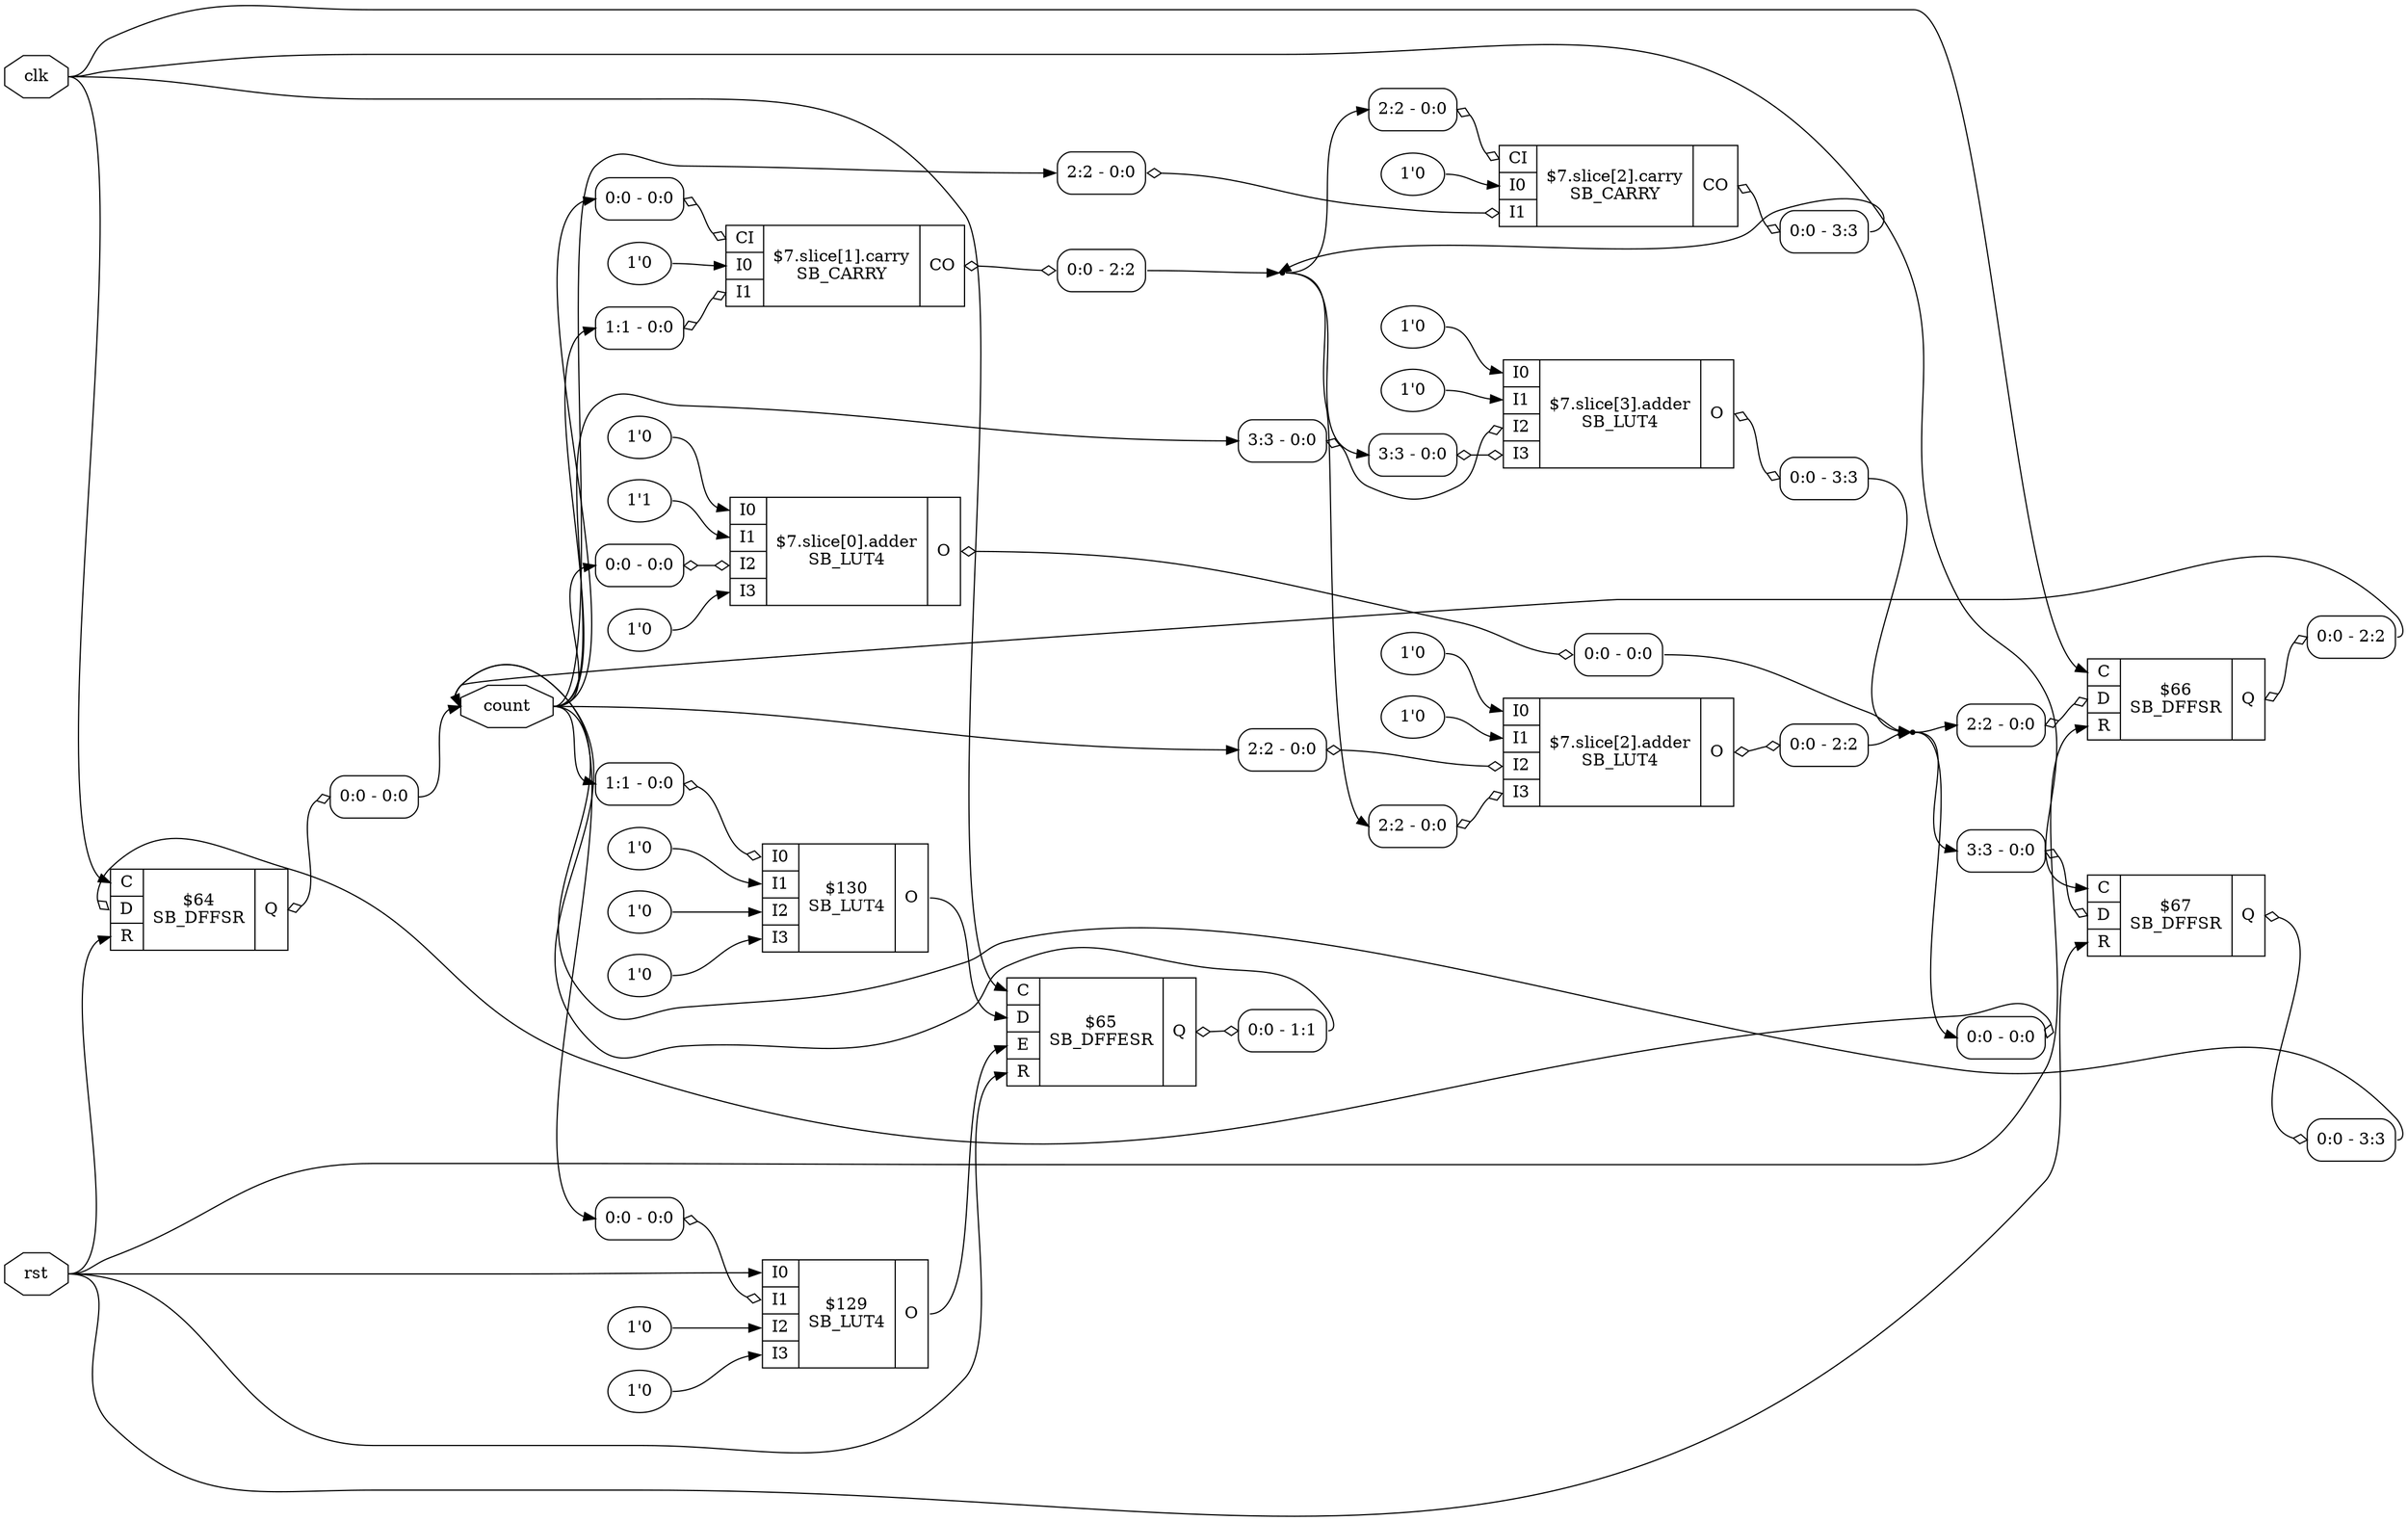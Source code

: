 digraph "counterPSN" {
rankdir="LR";
remincross=true;
n6 [ shape=octagon, label="clk", color="black", fontcolor="black" ];
n7 [ shape=octagon, label="count", color="black", fontcolor="black" ];
n8 [ shape=octagon, label="rst", color="black", fontcolor="black" ];
v1 [ label="1'0" ];
v2 [ label="1'0" ];
c14 [ shape=record, label="{{<p9> I0|<p10> I1|<p11> I2|<p12> I3}|$129\nSB_LUT4|{<p13> O}}" ];
x0 [ shape=record, style=rounded, label="<s0> 0:0 - 0:0 " ];
x0:e -> c14:p10:w [arrowhead=odiamond, arrowtail=odiamond, dir=both, color="black", label=""];
v4 [ label="1'0" ];
v5 [ label="1'0" ];
v6 [ label="1'0" ];
c15 [ shape=record, label="{{<p9> I0|<p10> I1|<p11> I2|<p12> I3}|$130\nSB_LUT4|{<p13> O}}" ];
x3 [ shape=record, style=rounded, label="<s0> 1:1 - 0:0 " ];
x3:e -> c15:p9:w [arrowhead=odiamond, arrowtail=odiamond, dir=both, color="black", label=""];
v7 [ label="1'0" ];
v8 [ label="1'1" ];
v10 [ label="1'0" ];
c16 [ shape=record, label="{{<p9> I0|<p10> I1|<p11> I2|<p12> I3}|$7.slice[0].adder\nSB_LUT4|{<p13> O}}" ];
x9 [ shape=record, style=rounded, label="<s0> 0:0 - 0:0 " ];
x9:e -> c16:p11:w [arrowhead=odiamond, arrowtail=odiamond, dir=both, color="black", label=""];
x11 [ shape=record, style=rounded, label="<s0> 0:0 - 0:0 " ];
c16:p13:e -> x11:w [arrowhead=odiamond, arrowtail=odiamond, dir=both, color="black", label=""];
v14 [ label="1'0" ];
c19 [ shape=record, label="{{<p17> CI|<p9> I0|<p10> I1}|$7.slice[1].carry\nSB_CARRY|{<p18> CO}}" ];
x12 [ shape=record, style=rounded, label="<s0> 0:0 - 0:0 " ];
x12:e -> c19:p17:w [arrowhead=odiamond, arrowtail=odiamond, dir=both, color="black", label=""];
x13 [ shape=record, style=rounded, label="<s0> 0:0 - 2:2 " ];
c19:p18:e -> x13:w [arrowhead=odiamond, arrowtail=odiamond, dir=both, color="black", label=""];
x15 [ shape=record, style=rounded, label="<s0> 1:1 - 0:0 " ];
x15:e -> c19:p10:w [arrowhead=odiamond, arrowtail=odiamond, dir=both, color="black", label=""];
v16 [ label="1'0" ];
v17 [ label="1'0" ];
c20 [ shape=record, label="{{<p9> I0|<p10> I1|<p11> I2|<p12> I3}|$7.slice[2].adder\nSB_LUT4|{<p13> O}}" ];
x18 [ shape=record, style=rounded, label="<s0> 2:2 - 0:0 " ];
x18:e -> c20:p11:w [arrowhead=odiamond, arrowtail=odiamond, dir=both, color="black", label=""];
x19 [ shape=record, style=rounded, label="<s0> 2:2 - 0:0 " ];
x19:e -> c20:p12:w [arrowhead=odiamond, arrowtail=odiamond, dir=both, color="black", label=""];
x20 [ shape=record, style=rounded, label="<s0> 0:0 - 2:2 " ];
c20:p13:e -> x20:w [arrowhead=odiamond, arrowtail=odiamond, dir=both, color="black", label=""];
v23 [ label="1'0" ];
c21 [ shape=record, label="{{<p17> CI|<p9> I0|<p10> I1}|$7.slice[2].carry\nSB_CARRY|{<p18> CO}}" ];
x21 [ shape=record, style=rounded, label="<s0> 2:2 - 0:0 " ];
x21:e -> c21:p17:w [arrowhead=odiamond, arrowtail=odiamond, dir=both, color="black", label=""];
x22 [ shape=record, style=rounded, label="<s0> 0:0 - 3:3 " ];
c21:p18:e -> x22:w [arrowhead=odiamond, arrowtail=odiamond, dir=both, color="black", label=""];
x24 [ shape=record, style=rounded, label="<s0> 2:2 - 0:0 " ];
x24:e -> c21:p10:w [arrowhead=odiamond, arrowtail=odiamond, dir=both, color="black", label=""];
v25 [ label="1'0" ];
v26 [ label="1'0" ];
c22 [ shape=record, label="{{<p9> I0|<p10> I1|<p11> I2|<p12> I3}|$7.slice[3].adder\nSB_LUT4|{<p13> O}}" ];
x27 [ shape=record, style=rounded, label="<s0> 3:3 - 0:0 " ];
x27:e -> c22:p11:w [arrowhead=odiamond, arrowtail=odiamond, dir=both, color="black", label=""];
x28 [ shape=record, style=rounded, label="<s0> 3:3 - 0:0 " ];
x28:e -> c22:p12:w [arrowhead=odiamond, arrowtail=odiamond, dir=both, color="black", label=""];
x29 [ shape=record, style=rounded, label="<s0> 0:0 - 3:3 " ];
c22:p13:e -> x29:w [arrowhead=odiamond, arrowtail=odiamond, dir=both, color="black", label=""];
c27 [ shape=record, label="{{<p23> C|<p24> D|<p25> R}|$64\nSB_DFFSR|{<p26> Q}}" ];
x30 [ shape=record, style=rounded, label="<s0> 0:0 - 0:0 " ];
x30:e -> c27:p24:w [arrowhead=odiamond, arrowtail=odiamond, dir=both, color="black", label=""];
x31 [ shape=record, style=rounded, label="<s0> 0:0 - 0:0 " ];
c27:p26:e -> x31:w [arrowhead=odiamond, arrowtail=odiamond, dir=both, color="black", label=""];
c29 [ shape=record, label="{{<p23> C|<p24> D|<p28> E|<p25> R}|$65\nSB_DFFESR|{<p26> Q}}" ];
x32 [ shape=record, style=rounded, label="<s0> 0:0 - 1:1 " ];
c29:p26:e -> x32:w [arrowhead=odiamond, arrowtail=odiamond, dir=both, color="black", label=""];
c30 [ shape=record, label="{{<p23> C|<p24> D|<p25> R}|$66\nSB_DFFSR|{<p26> Q}}" ];
x33 [ shape=record, style=rounded, label="<s0> 2:2 - 0:0 " ];
x33:e -> c30:p24:w [arrowhead=odiamond, arrowtail=odiamond, dir=both, color="black", label=""];
x34 [ shape=record, style=rounded, label="<s0> 0:0 - 2:2 " ];
c30:p26:e -> x34:w [arrowhead=odiamond, arrowtail=odiamond, dir=both, color="black", label=""];
c31 [ shape=record, label="{{<p23> C|<p24> D|<p25> R}|$67\nSB_DFFSR|{<p26> Q}}" ];
x35 [ shape=record, style=rounded, label="<s0> 3:3 - 0:0 " ];
x35:e -> c31:p24:w [arrowhead=odiamond, arrowtail=odiamond, dir=both, color="black", label=""];
x36 [ shape=record, style=rounded, label="<s0> 0:0 - 3:3 " ];
c31:p26:e -> x36:w [arrowhead=odiamond, arrowtail=odiamond, dir=both, color="black", label=""];
c14:p13:e -> c29:p28:w [color="black", label=""];
c15:p13:e -> c29:p24:w [color="black", label=""];
n4 [ shape=point ];
x11:s0:e -> n4:w [color="black", label=""];
x20:s0:e -> n4:w [color="black", label=""];
x29:s0:e -> n4:w [color="black", label=""];
n4:e -> x30:s0:w [color="black", label=""];
n4:e -> x33:s0:w [color="black", label=""];
n4:e -> x35:s0:w [color="black", label=""];
n5 [ shape=point ];
x13:s0:e -> n5:w [color="black", label=""];
x22:s0:e -> n5:w [color="black", label=""];
n5:e -> x19:s0:w [color="black", label=""];
n5:e -> x21:s0:w [color="black", label=""];
n5:e -> x28:s0:w [color="black", label=""];
n6:e -> c27:p23:w [color="black", label=""];
n6:e -> c29:p23:w [color="black", label=""];
n6:e -> c30:p23:w [color="black", label=""];
n6:e -> c31:p23:w [color="black", label=""];
x31:s0:e -> n7:w [color="black", label=""];
x32:s0:e -> n7:w [color="black", label=""];
x34:s0:e -> n7:w [color="black", label=""];
x36:s0:e -> n7:w [color="black", label=""];
n7:e -> x0:s0:w [color="black", label=""];
n7:e -> x12:s0:w [color="black", label=""];
n7:e -> x15:s0:w [color="black", label=""];
n7:e -> x18:s0:w [color="black", label=""];
n7:e -> x24:s0:w [color="black", label=""];
n7:e -> x27:s0:w [color="black", label=""];
n7:e -> x3:s0:w [color="black", label=""];
n7:e -> x9:s0:w [color="black", label=""];
n8:e -> c14:p9:w [color="black", label=""];
n8:e -> c27:p25:w [color="black", label=""];
n8:e -> c29:p25:w [color="black", label=""];
n8:e -> c30:p25:w [color="black", label=""];
n8:e -> c31:p25:w [color="black", label=""];
v1:e -> c14:p11:w [color="black", label=""];
v10:e -> c16:p12:w [color="black", label=""];
v14:e -> c19:p9:w [color="black", label=""];
v16:e -> c20:p9:w [color="black", label=""];
v17:e -> c20:p10:w [color="black", label=""];
v2:e -> c14:p12:w [color="black", label=""];
v23:e -> c21:p9:w [color="black", label=""];
v25:e -> c22:p9:w [color="black", label=""];
v26:e -> c22:p10:w [color="black", label=""];
v4:e -> c15:p10:w [color="black", label=""];
v5:e -> c15:p11:w [color="black", label=""];
v6:e -> c15:p12:w [color="black", label=""];
v7:e -> c16:p9:w [color="black", label=""];
v8:e -> c16:p10:w [color="black", label=""];
}
